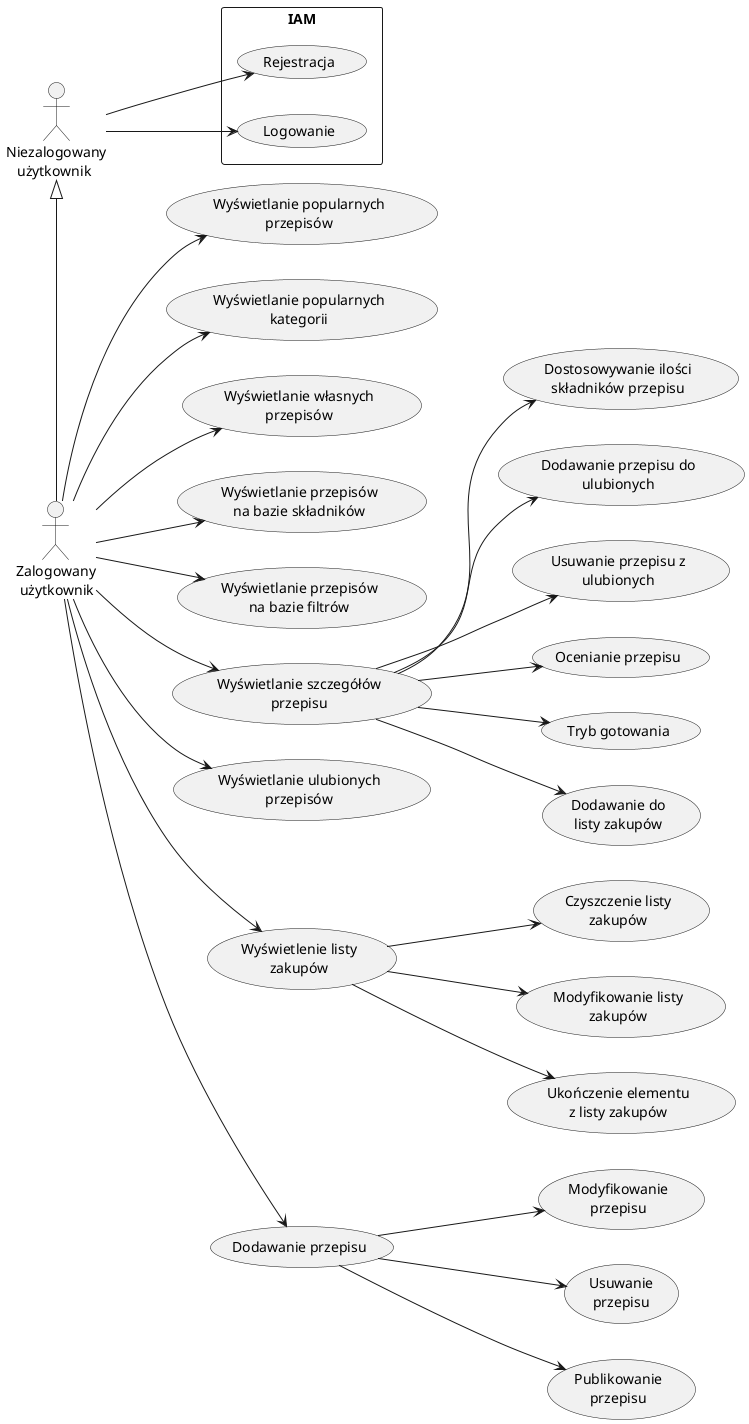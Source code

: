 @startuml
left to right direction

actor "Niezalogowany\n   użytkownik" as anonymous_user
actor "Zalogowany\n użytkownik" as logged_in_user

rectangle IAM {
    usecase "Rejestracja" as iam_register
    usecase "Logowanie" as iam_login
}

usecase "Wyświetlanie popularnych\nprzepisów" as home_popular_recipes
usecase "Wyświetlanie popularnych\nkategorii" as home_popular_categories
usecase "Wyświetlanie własnych\nprzepisów" as home_my_recipes

usecase "Wyświetlanie przepisów\nna bazie składników" as recipes_by_ingredients
usecase "Wyświetlanie przepisów\nna bazie filtrów" as recipes_by_filters

usecase "Wyświetlanie szczegółów\nprzepisu" as recipe_details
usecase "Dostosowywanie ilości\nskładników przepisu" as recipe_details_adjust_quantity
usecase "Dodawanie przepisu do\nulubionych" as recipe_details_add_to_favourite
usecase "Usuwanie przepisu z\nulubionych" as recipe_details_remove_from_favourite
usecase "Ocenianie przepisu" as recipe_details_rate
usecase "Tryb gotowania" as recipe_details_cooking_mode
usecase "Dodawanie do\nlisty zakupów" as recipe_details_add_to_shopping_list

usecase "Wyświetlanie ulubionych\nprzepisów" as favourite_recipes

usecase "Wyświetlenie listy\nzakupów" as shopping_list
usecase "Czyszczenie listy\nzakupów" as shopping_list_clear
usecase "Modyfikowanie listy\nzakupów" as shopping_list_edit
usecase "Ukończenie elementu\nz listy zakupów" as shopping_list_complete

usecase "Dodawanie przepisu" as add_recipe
usecase "Modyfikowanie\nprzepisu" as edit_recipe
usecase "Usuwanie\nprzepisu" as delete_recipe
usecase "Publikowanie\nprzepisu" as publish_recipe

anonymous_user <|-right- logged_in_user

anonymous_user --> iam_register
anonymous_user --> iam_login

logged_in_user --> home_popular_recipes
logged_in_user --> home_popular_categories
logged_in_user --> home_my_recipes

logged_in_user --> recipes_by_ingredients
logged_in_user --> recipes_by_filters

logged_in_user --> recipe_details
recipe_details --> recipe_details_adjust_quantity
recipe_details --> recipe_details_add_to_favourite
recipe_details --> recipe_details_remove_from_favourite
recipe_details --> recipe_details_rate
recipe_details --> recipe_details_cooking_mode
recipe_details --> recipe_details_add_to_shopping_list

logged_in_user --> favourite_recipes

logged_in_user --> shopping_list
shopping_list --> shopping_list_clear
shopping_list --> shopping_list_edit
shopping_list --> shopping_list_complete

logged_in_user --> add_recipe
add_recipe --> edit_recipe
add_recipe --> delete_recipe
add_recipe --> publish_recipe
@enduml
